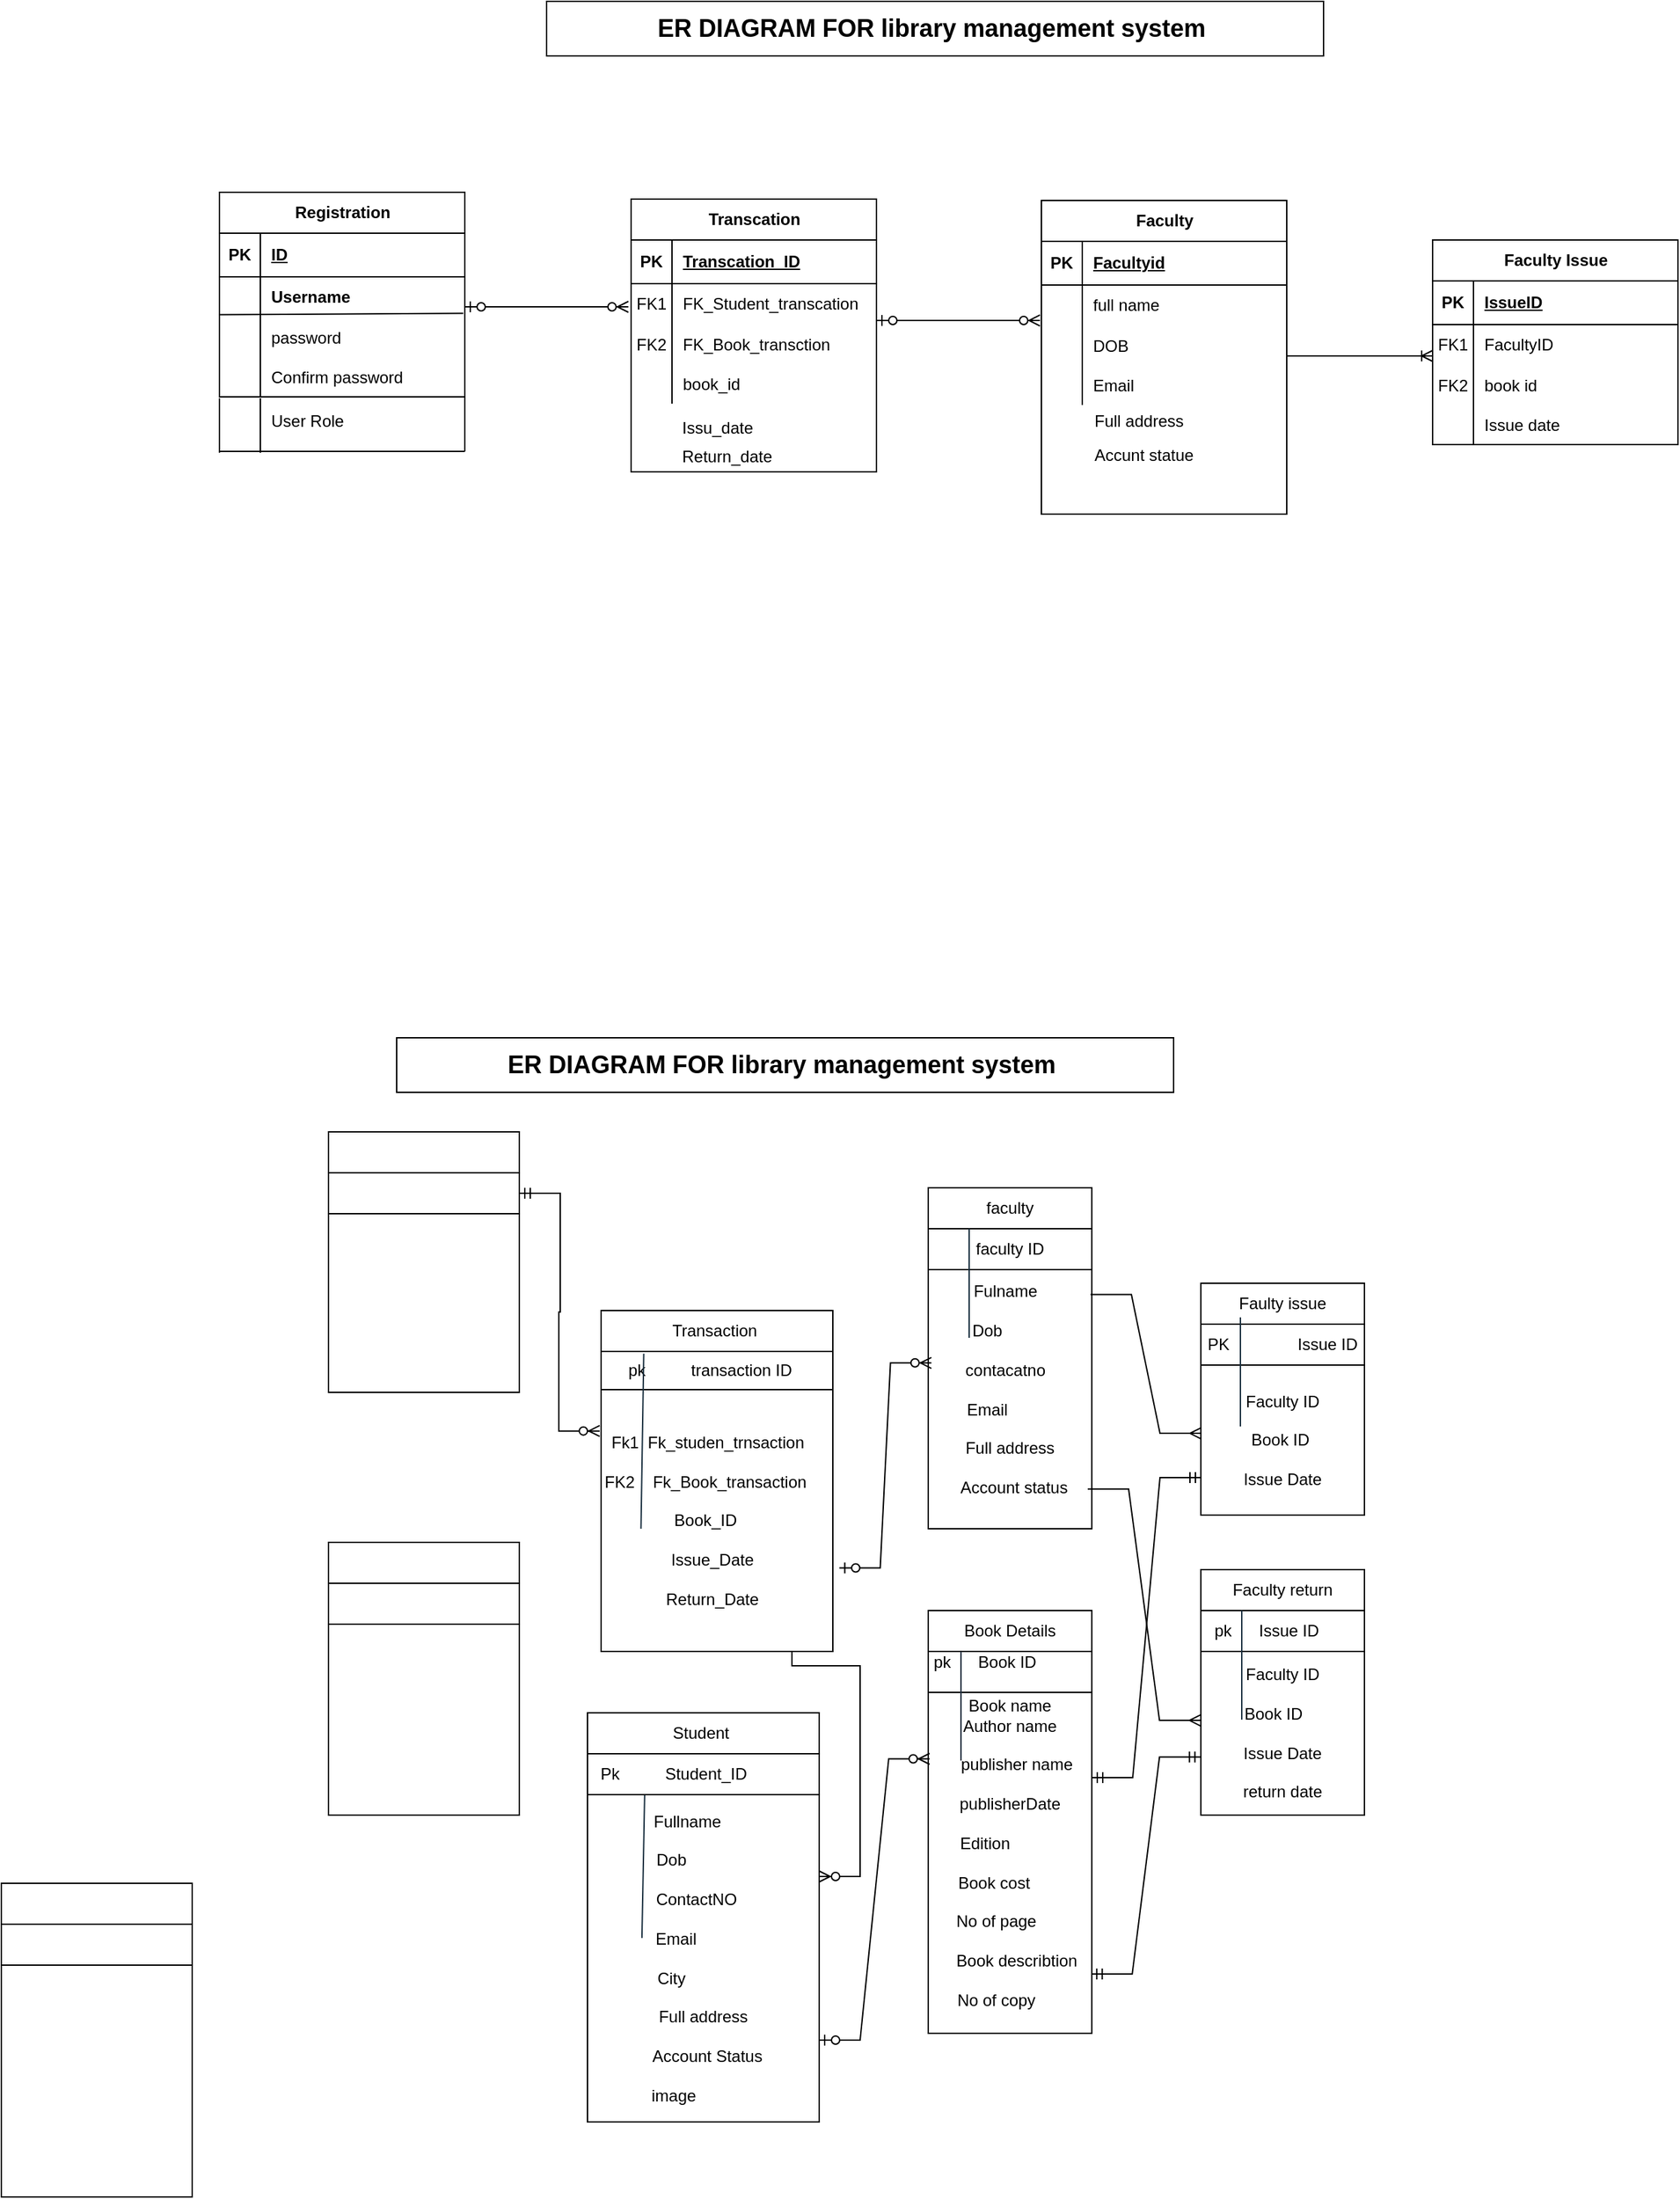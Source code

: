 <mxfile version="26.2.14">
  <diagram name="Page-1" id="FoEoWMVOJTnuln3-TEQc">
    <mxGraphModel dx="2180" dy="1223" grid="1" gridSize="10" guides="1" tooltips="1" connect="1" arrows="1" fold="1" page="1" pageScale="1" pageWidth="850" pageHeight="1100" math="0" shadow="0">
      <root>
        <mxCell id="0" />
        <mxCell id="1" parent="0" />
        <mxCell id="JQ3Pu39aECeHjvt2iDNs-1" value="Fulname&amp;nbsp;&amp;nbsp;&lt;div&gt;&amp;nbsp;&lt;div&gt;Dob&amp;nbsp; &amp;nbsp; &amp;nbsp; &amp;nbsp; &amp;nbsp;&amp;nbsp;&lt;/div&gt;&lt;div&gt;&amp;nbsp; &amp;nbsp; &amp;nbsp; &amp;nbsp;&amp;nbsp;&lt;/div&gt;&lt;div&gt;contacatno&amp;nbsp;&amp;nbsp;&lt;/div&gt;&lt;div&gt;&amp;nbsp;&amp;nbsp;&lt;/div&gt;&lt;div&gt;Email&amp;nbsp; &amp;nbsp; &amp;nbsp; &amp;nbsp; &amp;nbsp;&amp;nbsp;&lt;/div&gt;&lt;div&gt;&amp;nbsp; &amp;nbsp; &amp;nbsp; &amp;nbsp; &amp;nbsp;&amp;nbsp;&lt;/div&gt;&lt;div&gt;Full address&lt;/div&gt;&lt;div&gt;&amp;nbsp;&lt;/div&gt;&lt;div&gt;&amp;nbsp; Account status&lt;/div&gt;&lt;div&gt;&lt;br&gt;&lt;/div&gt;&lt;/div&gt;" style="rounded=0;whiteSpace=wrap;html=1;" parent="1" vertex="1">
          <mxGeometry x="760" y="950" width="120" height="190" as="geometry" />
        </mxCell>
        <mxCell id="JQ3Pu39aECeHjvt2iDNs-2" value="faculty ID" style="rounded=0;whiteSpace=wrap;html=1;" parent="1" vertex="1">
          <mxGeometry x="760" y="920" width="120" height="30" as="geometry" />
        </mxCell>
        <mxCell id="JQ3Pu39aECeHjvt2iDNs-3" value="faculty" style="rounded=0;whiteSpace=wrap;html=1;" parent="1" vertex="1">
          <mxGeometry x="760" y="890" width="120" height="30" as="geometry" />
        </mxCell>
        <mxCell id="JQ3Pu39aECeHjvt2iDNs-4" value="&lt;div&gt;&lt;br&gt;&lt;/div&gt;&lt;div&gt;Book name&lt;/div&gt;Author name&lt;div&gt;&lt;br&gt;&lt;div&gt;&amp;nbsp; &amp;nbsp;publisher name&lt;/div&gt;&lt;div&gt;&lt;br&gt;&lt;/div&gt;&lt;div&gt;publisherDate&lt;/div&gt;&lt;div&gt;&lt;br&gt;&lt;/div&gt;&lt;div&gt;Edition&amp;nbsp; &amp;nbsp; &amp;nbsp; &amp;nbsp; &amp;nbsp; &amp;nbsp;&lt;/div&gt;&lt;div&gt;&lt;br&gt;&lt;/div&gt;&lt;div&gt;Book cost&amp;nbsp; &amp;nbsp; &amp;nbsp; &amp;nbsp;&lt;/div&gt;&lt;div&gt;&lt;br&gt;&lt;/div&gt;&lt;div&gt;No of page&amp;nbsp; &amp;nbsp; &amp;nbsp;&amp;nbsp;&lt;/div&gt;&lt;div&gt;&lt;br&gt;&lt;/div&gt;&lt;div&gt;&amp;nbsp; &amp;nbsp;Book describtion&lt;/div&gt;&lt;div&gt;&lt;br&gt;&lt;/div&gt;&lt;div&gt;No of copy&amp;nbsp; &amp;nbsp; &amp;nbsp;&amp;nbsp;&lt;/div&gt;&lt;div&gt;&lt;br&gt;&lt;/div&gt;&lt;div&gt;&lt;br&gt;&lt;/div&gt;&lt;/div&gt;" style="rounded=0;whiteSpace=wrap;html=1;" parent="1" vertex="1">
          <mxGeometry x="760" y="1260" width="120" height="250" as="geometry" />
        </mxCell>
        <mxCell id="JQ3Pu39aECeHjvt2iDNs-5" value="pk&amp;nbsp; &amp;nbsp; &amp;nbsp; Book ID&amp;nbsp; &amp;nbsp; &amp;nbsp; &amp;nbsp; &amp;nbsp; &amp;nbsp; &amp;nbsp; &amp;nbsp;" style="rounded=0;whiteSpace=wrap;html=1;" parent="1" vertex="1">
          <mxGeometry x="760" y="1230" width="120" height="30" as="geometry" />
        </mxCell>
        <mxCell id="JQ3Pu39aECeHjvt2iDNs-6" value="Book Details" style="rounded=0;whiteSpace=wrap;html=1;" parent="1" vertex="1">
          <mxGeometry x="760" y="1200" width="120" height="30" as="geometry" />
        </mxCell>
        <mxCell id="JQ3Pu39aECeHjvt2iDNs-7" value="Faculty ID&lt;div&gt;&lt;br&gt;&lt;div&gt;Book ID&amp;nbsp;&lt;/div&gt;&lt;div&gt;&amp;nbsp;&amp;nbsp;&amp;nbsp;&lt;/div&gt;&lt;div&gt;Issue Date&lt;/div&gt;&lt;/div&gt;" style="rounded=0;whiteSpace=wrap;html=1;" parent="1" vertex="1">
          <mxGeometry x="960" y="1020" width="120" height="110" as="geometry" />
        </mxCell>
        <mxCell id="JQ3Pu39aECeHjvt2iDNs-8" value="PK&amp;nbsp; &amp;nbsp; &amp;nbsp; &amp;nbsp; &amp;nbsp; &amp;nbsp; &amp;nbsp; &amp;nbsp;Issue ID" style="rounded=0;whiteSpace=wrap;html=1;" parent="1" vertex="1">
          <mxGeometry x="960" y="990" width="120" height="30" as="geometry" />
        </mxCell>
        <mxCell id="JQ3Pu39aECeHjvt2iDNs-9" value="Faulty issue" style="rounded=0;whiteSpace=wrap;html=1;" parent="1" vertex="1">
          <mxGeometry x="960" y="960" width="120" height="30" as="geometry" />
        </mxCell>
        <mxCell id="JQ3Pu39aECeHjvt2iDNs-10" value="Faculty ID&lt;div&gt;&lt;br&gt;&lt;div&gt;Book ID&amp;nbsp; &amp;nbsp;&amp;nbsp;&lt;/div&gt;&lt;div&gt;&lt;br&gt;&lt;/div&gt;&lt;div&gt;Issue Date&lt;/div&gt;&lt;div&gt;&lt;br&gt;&lt;/div&gt;&lt;div&gt;return date&lt;/div&gt;&lt;/div&gt;" style="rounded=0;whiteSpace=wrap;html=1;" parent="1" vertex="1">
          <mxGeometry x="960" y="1230" width="120" height="120" as="geometry" />
        </mxCell>
        <mxCell id="JQ3Pu39aECeHjvt2iDNs-11" value="pk&amp;nbsp; &amp;nbsp; &amp;nbsp; Issue ID&amp;nbsp; &amp;nbsp; &amp;nbsp; &amp;nbsp;" style="rounded=0;whiteSpace=wrap;html=1;" parent="1" vertex="1">
          <mxGeometry x="960" y="1200" width="120" height="30" as="geometry" />
        </mxCell>
        <mxCell id="JQ3Pu39aECeHjvt2iDNs-12" value="Faculty return" style="rounded=0;whiteSpace=wrap;html=1;" parent="1" vertex="1">
          <mxGeometry x="960" y="1170" width="120" height="30" as="geometry" />
        </mxCell>
        <mxCell id="JQ3Pu39aECeHjvt2iDNs-13" value="" style="edgeStyle=entityRelationEdgeStyle;fontSize=12;html=1;endArrow=ERmany;rounded=0;exitX=0.975;exitY=0.847;exitDx=0;exitDy=0;exitPerimeter=0;entryX=-0.003;entryY=0.421;entryDx=0;entryDy=0;entryPerimeter=0;" parent="1" source="JQ3Pu39aECeHjvt2iDNs-1" target="JQ3Pu39aECeHjvt2iDNs-10" edge="1">
          <mxGeometry width="100" height="100" relative="1" as="geometry">
            <mxPoint x="870" y="1120" as="sourcePoint" />
            <mxPoint x="960" y="1280" as="targetPoint" />
            <Array as="points">
              <mxPoint x="1001.36" y="1323.23" />
              <mxPoint x="1051" y="1205.49" />
              <mxPoint x="771" y="1185.49" />
              <mxPoint x="881" y="1165.49" />
              <mxPoint x="751" y="1185.49" />
              <mxPoint x="1051" y="1215.49" />
              <mxPoint x="1221" y="1265.49" />
              <mxPoint x="1011" y="1205.49" />
              <mxPoint x="971.36" y="1263.23" />
              <mxPoint x="981.36" y="1253.23" />
              <mxPoint x="991.36" y="1295.23" />
              <mxPoint x="991.36" y="1323.23" />
              <mxPoint x="991.36" y="1323.23" />
            </Array>
          </mxGeometry>
        </mxCell>
        <mxCell id="JQ3Pu39aECeHjvt2iDNs-14" value="" style="edgeStyle=entityRelationEdgeStyle;fontSize=12;html=1;endArrow=ERmandOne;startArrow=ERmandOne;rounded=0;exitX=0.997;exitY=0.826;exitDx=0;exitDy=0;exitPerimeter=0;entryX=-0.003;entryY=0.645;entryDx=0;entryDy=0;entryPerimeter=0;" parent="1" source="JQ3Pu39aECeHjvt2iDNs-4" target="JQ3Pu39aECeHjvt2iDNs-10" edge="1">
          <mxGeometry width="100" height="100" relative="1" as="geometry">
            <mxPoint x="860" y="1410" as="sourcePoint" />
            <mxPoint x="960" y="1310" as="targetPoint" />
            <Array as="points">
              <mxPoint x="930" y="1410" />
            </Array>
          </mxGeometry>
        </mxCell>
        <mxCell id="JQ3Pu39aECeHjvt2iDNs-15" value="" style="edgeStyle=entityRelationEdgeStyle;fontSize=12;html=1;endArrow=ERmandOne;startArrow=ERmandOne;rounded=0;exitX=1;exitY=0.25;exitDx=0;exitDy=0;entryX=0;entryY=0.75;entryDx=0;entryDy=0;" parent="1" source="JQ3Pu39aECeHjvt2iDNs-4" target="JQ3Pu39aECeHjvt2iDNs-7" edge="1">
          <mxGeometry width="100" height="100" relative="1" as="geometry">
            <mxPoint x="880" y="1230" as="sourcePoint" />
            <mxPoint x="960" y="1114" as="targetPoint" />
            <Array as="points">
              <mxPoint x="930" y="1223" />
              <mxPoint x="920" y="1133" />
            </Array>
          </mxGeometry>
        </mxCell>
        <mxCell id="JQ3Pu39aECeHjvt2iDNs-16" value="pk&amp;nbsp; &amp;nbsp; &amp;nbsp; &amp;nbsp; &amp;nbsp; transaction ID&amp;nbsp; &amp;nbsp;" style="rounded=0;whiteSpace=wrap;html=1;" parent="1" vertex="1">
          <mxGeometry x="520" y="1009" width="170" height="30" as="geometry" />
        </mxCell>
        <mxCell id="JQ3Pu39aECeHjvt2iDNs-17" value="Transaction&amp;nbsp;" style="rounded=0;whiteSpace=wrap;html=1;" parent="1" vertex="1">
          <mxGeometry x="520" y="980" width="170" height="30" as="geometry" />
        </mxCell>
        <mxCell id="JQ3Pu39aECeHjvt2iDNs-18" value="Fullname&amp;nbsp; &amp;nbsp; &amp;nbsp; &amp;nbsp;&lt;div&gt;&lt;br&gt;&lt;div&gt;Dob&amp;nbsp; &amp;nbsp; &amp;nbsp; &amp;nbsp; &amp;nbsp; &amp;nbsp; &amp;nbsp;&amp;nbsp;&lt;/div&gt;&lt;div&gt;&lt;br&gt;&lt;/div&gt;&lt;div&gt;ContactNO&amp;nbsp; &amp;nbsp;&lt;/div&gt;&lt;div&gt;&lt;br&gt;&lt;/div&gt;&lt;div&gt;Email&amp;nbsp; &amp;nbsp; &amp;nbsp; &amp;nbsp; &amp;nbsp; &amp;nbsp;&amp;nbsp;&lt;/div&gt;&lt;div&gt;&lt;br&gt;&lt;/div&gt;&lt;div&gt;City&amp;nbsp; &amp;nbsp; &amp;nbsp; &amp;nbsp; &amp;nbsp; &amp;nbsp; &amp;nbsp;&amp;nbsp;&lt;/div&gt;&lt;div&gt;&amp;nbsp;&lt;/div&gt;&lt;div&gt;Full address&lt;/div&gt;&lt;div&gt;&lt;br&gt;&lt;/div&gt;&lt;div&gt;&amp;nbsp; Account Status&lt;/div&gt;&lt;div&gt;&lt;br&gt;&lt;/div&gt;&lt;div&gt;image&amp;nbsp; &amp;nbsp; &amp;nbsp; &amp;nbsp; &amp;nbsp; &amp;nbsp; &amp;nbsp;&lt;/div&gt;&lt;/div&gt;" style="rounded=0;whiteSpace=wrap;html=1;" parent="1" vertex="1">
          <mxGeometry x="510" y="1335" width="170" height="240" as="geometry" />
        </mxCell>
        <mxCell id="JQ3Pu39aECeHjvt2iDNs-19" value="Student&amp;nbsp;" style="rounded=0;whiteSpace=wrap;html=1;" parent="1" vertex="1">
          <mxGeometry x="510" y="1275" width="170" height="30" as="geometry" />
        </mxCell>
        <mxCell id="JQ3Pu39aECeHjvt2iDNs-20" value="" style="edgeStyle=entityRelationEdgeStyle;fontSize=12;html=1;endArrow=ERmany;rounded=0;exitX=0.992;exitY=0.096;exitDx=0;exitDy=0;exitPerimeter=0;entryX=0;entryY=0.455;entryDx=0;entryDy=0;entryPerimeter=0;" parent="1" source="JQ3Pu39aECeHjvt2iDNs-1" target="JQ3Pu39aECeHjvt2iDNs-7" edge="1">
          <mxGeometry width="100" height="100" relative="1" as="geometry">
            <mxPoint x="877" y="922.5" as="sourcePoint" />
            <mxPoint x="960" y="1087.5" as="targetPoint" />
            <Array as="points">
              <mxPoint x="1001.36" y="1134.73" />
              <mxPoint x="1051" y="1016.99" />
              <mxPoint x="771" y="996.99" />
              <mxPoint x="881" y="976.99" />
              <mxPoint x="751" y="996.99" />
              <mxPoint x="1051" y="1026.99" />
              <mxPoint x="1221" y="1076.99" />
              <mxPoint x="1011" y="1016.99" />
              <mxPoint x="971.36" y="1074.73" />
              <mxPoint x="981.36" y="1064.73" />
              <mxPoint x="991.36" y="1106.73" />
              <mxPoint x="991.36" y="1134.73" />
              <mxPoint x="991.36" y="1134.73" />
            </Array>
          </mxGeometry>
        </mxCell>
        <mxCell id="JQ3Pu39aECeHjvt2iDNs-21" value="" style="edgeStyle=entityRelationEdgeStyle;fontSize=12;html=1;endArrow=ERzeroToMany;startArrow=ERzeroToOne;rounded=0;entryX=0.019;entryY=0.36;entryDx=0;entryDy=0;entryPerimeter=0;exitX=1.028;exitY=0.681;exitDx=0;exitDy=0;exitPerimeter=0;" parent="1" source="JQ3Pu39aECeHjvt2iDNs-41" target="JQ3Pu39aECeHjvt2iDNs-1" edge="1">
          <mxGeometry width="100" height="100" relative="1" as="geometry">
            <mxPoint x="660" y="1170" as="sourcePoint" />
            <mxPoint x="760" y="1070" as="targetPoint" />
          </mxGeometry>
        </mxCell>
        <mxCell id="JQ3Pu39aECeHjvt2iDNs-22" value="" style="edgeStyle=entityRelationEdgeStyle;fontSize=12;html=1;endArrow=ERzeroToMany;startArrow=ERmandOne;rounded=0;entryX=1;entryY=0.25;entryDx=0;entryDy=0;exitX=1;exitY=0.25;exitDx=0;exitDy=0;" parent="1" source="JQ3Pu39aECeHjvt2iDNs-41" target="JQ3Pu39aECeHjvt2iDNs-18" edge="1">
          <mxGeometry width="100" height="100" relative="1" as="geometry">
            <mxPoint x="688" y="1170" as="sourcePoint" />
            <mxPoint x="728" y="1290" as="targetPoint" />
            <Array as="points">
              <mxPoint x="728" y="1230" />
            </Array>
          </mxGeometry>
        </mxCell>
        <mxCell id="JQ3Pu39aECeHjvt2iDNs-23" value="" style="edgeStyle=entityRelationEdgeStyle;fontSize=12;html=1;endArrow=ERzeroToMany;startArrow=ERzeroToOne;rounded=0;entryX=0.008;entryY=0.195;entryDx=0;entryDy=0;entryPerimeter=0;exitX=1;exitY=0.75;exitDx=0;exitDy=0;" parent="1" source="JQ3Pu39aECeHjvt2iDNs-18" target="JQ3Pu39aECeHjvt2iDNs-4" edge="1">
          <mxGeometry width="100" height="100" relative="1" as="geometry">
            <mxPoint x="665" y="1384" as="sourcePoint" />
            <mxPoint x="759" y="1280" as="targetPoint" />
          </mxGeometry>
        </mxCell>
        <mxCell id="JQ3Pu39aECeHjvt2iDNs-24" value="" style="rounded=0;whiteSpace=wrap;html=1;" parent="1" vertex="1">
          <mxGeometry x="320" y="909" width="140" height="131" as="geometry" />
        </mxCell>
        <mxCell id="JQ3Pu39aECeHjvt2iDNs-25" value="" style="rounded=0;whiteSpace=wrap;html=1;" parent="1" vertex="1">
          <mxGeometry x="320" y="879" width="140" height="30" as="geometry" />
        </mxCell>
        <mxCell id="JQ3Pu39aECeHjvt2iDNs-26" value="" style="rounded=0;whiteSpace=wrap;html=1;" parent="1" vertex="1">
          <mxGeometry x="320" y="849" width="140" height="30" as="geometry" />
        </mxCell>
        <mxCell id="JQ3Pu39aECeHjvt2iDNs-27" value="" style="edgeStyle=entityRelationEdgeStyle;fontSize=12;html=1;endArrow=ERzeroToMany;startArrow=ERmandOne;rounded=0;exitX=1;exitY=0.5;exitDx=0;exitDy=0;entryX=-0.006;entryY=0.158;entryDx=0;entryDy=0;entryPerimeter=0;" parent="1" source="JQ3Pu39aECeHjvt2iDNs-25" target="JQ3Pu39aECeHjvt2iDNs-41" edge="1">
          <mxGeometry width="100" height="100" relative="1" as="geometry">
            <mxPoint x="430" y="1025" as="sourcePoint" />
            <mxPoint x="530" y="925" as="targetPoint" />
          </mxGeometry>
        </mxCell>
        <mxCell id="JQ3Pu39aECeHjvt2iDNs-28" value="" style="rounded=0;whiteSpace=wrap;html=1;" parent="1" vertex="1">
          <mxGeometry x="320" y="1210" width="140" height="140" as="geometry" />
        </mxCell>
        <mxCell id="JQ3Pu39aECeHjvt2iDNs-29" value="" style="rounded=0;whiteSpace=wrap;html=1;" parent="1" vertex="1">
          <mxGeometry x="320" y="1180" width="140" height="30" as="geometry" />
        </mxCell>
        <mxCell id="JQ3Pu39aECeHjvt2iDNs-30" value="" style="rounded=0;whiteSpace=wrap;html=1;" parent="1" vertex="1">
          <mxGeometry x="320" y="1150" width="140" height="30" as="geometry" />
        </mxCell>
        <mxCell id="JQ3Pu39aECeHjvt2iDNs-31" value="" style="rounded=0;whiteSpace=wrap;html=1;" parent="1" vertex="1">
          <mxGeometry x="80" y="1460" width="140" height="170" as="geometry" />
        </mxCell>
        <mxCell id="JQ3Pu39aECeHjvt2iDNs-32" value="" style="rounded=0;whiteSpace=wrap;html=1;" parent="1" vertex="1">
          <mxGeometry x="80" y="1430" width="140" height="30" as="geometry" />
        </mxCell>
        <mxCell id="JQ3Pu39aECeHjvt2iDNs-33" value="" style="rounded=0;whiteSpace=wrap;html=1;" parent="1" vertex="1">
          <mxGeometry x="80" y="1400" width="140" height="30" as="geometry" />
        </mxCell>
        <mxCell id="JQ3Pu39aECeHjvt2iDNs-34" value="&lt;b&gt;&lt;font style=&quot;font-size: 18px;&quot;&gt;ER DIAGRAM FOR library management system&amp;nbsp;&lt;/font&gt;&lt;/b&gt;" style="rounded=0;whiteSpace=wrap;html=1;" parent="1" vertex="1">
          <mxGeometry x="370" y="780" width="570" height="40" as="geometry" />
        </mxCell>
        <mxCell id="JQ3Pu39aECeHjvt2iDNs-35" value="" style="endArrow=none;html=1;rounded=0;strokeColor=#182E3E;fontColor=#1A1A1A;exitX=0.25;exitY=0.263;exitDx=0;exitDy=0;exitPerimeter=0;" parent="1" source="JQ3Pu39aECeHjvt2iDNs-1" edge="1">
          <mxGeometry width="50" height="50" relative="1" as="geometry">
            <mxPoint x="804" y="950" as="sourcePoint" />
            <mxPoint x="790" y="920" as="targetPoint" />
            <Array as="points">
              <mxPoint x="790" y="920" />
            </Array>
          </mxGeometry>
        </mxCell>
        <mxCell id="JQ3Pu39aECeHjvt2iDNs-36" value="" style="endArrow=none;html=1;rounded=0;strokeColor=#182E3E;fontColor=#1A1A1A;exitX=0.25;exitY=0.263;exitDx=0;exitDy=0;exitPerimeter=0;" parent="1" edge="1">
          <mxGeometry width="50" height="50" relative="1" as="geometry">
            <mxPoint x="784" y="1310" as="sourcePoint" />
            <mxPoint x="784" y="1230" as="targetPoint" />
            <Array as="points">
              <mxPoint x="784" y="1230" />
            </Array>
          </mxGeometry>
        </mxCell>
        <mxCell id="JQ3Pu39aECeHjvt2iDNs-37" value="" style="endArrow=none;html=1;rounded=0;strokeColor=#182E3E;fontColor=#1A1A1A;exitX=0.25;exitY=0.263;exitDx=0;exitDy=0;exitPerimeter=0;" parent="1" edge="1">
          <mxGeometry width="50" height="50" relative="1" as="geometry">
            <mxPoint x="989" y="1065" as="sourcePoint" />
            <mxPoint x="989" y="985" as="targetPoint" />
            <Array as="points">
              <mxPoint x="989" y="985" />
            </Array>
          </mxGeometry>
        </mxCell>
        <mxCell id="JQ3Pu39aECeHjvt2iDNs-38" value="" style="endArrow=none;html=1;rounded=0;strokeColor=#182E3E;fontColor=#1A1A1A;exitX=0.25;exitY=0.263;exitDx=0;exitDy=0;exitPerimeter=0;" parent="1" edge="1">
          <mxGeometry width="50" height="50" relative="1" as="geometry">
            <mxPoint x="990" y="1280" as="sourcePoint" />
            <mxPoint x="990" y="1200" as="targetPoint" />
            <Array as="points">
              <mxPoint x="990" y="1200" />
            </Array>
          </mxGeometry>
        </mxCell>
        <mxCell id="JQ3Pu39aECeHjvt2iDNs-39" value="" style="endArrow=none;html=1;rounded=0;strokeColor=#182E3E;fontColor=#1A1A1A;" parent="1" source="JQ3Pu39aECeHjvt2iDNs-41" edge="1">
          <mxGeometry width="50" height="50" relative="1" as="geometry">
            <mxPoint x="560" y="1210" as="sourcePoint" />
            <mxPoint x="610" y="1160" as="targetPoint" />
          </mxGeometry>
        </mxCell>
        <mxCell id="JQ3Pu39aECeHjvt2iDNs-40" value="" style="endArrow=none;html=1;rounded=0;strokeColor=#182E3E;fontColor=#1A1A1A;" parent="1" target="JQ3Pu39aECeHjvt2iDNs-41" edge="1">
          <mxGeometry width="50" height="50" relative="1" as="geometry">
            <mxPoint x="560" y="1210" as="sourcePoint" />
            <mxPoint x="610" y="1160" as="targetPoint" />
          </mxGeometry>
        </mxCell>
        <mxCell id="JQ3Pu39aECeHjvt2iDNs-41" value="Fk1&amp;nbsp; Fk_studen_trnsaction&amp;nbsp; &amp;nbsp;&amp;nbsp;&lt;div&gt;&lt;br&gt;&lt;div&gt;FK2&amp;nbsp; &amp;nbsp; Fk_Book_transaction&amp;nbsp; &amp;nbsp; &amp;nbsp;&lt;/div&gt;&lt;div&gt;&lt;br&gt;&lt;/div&gt;&lt;div&gt;Book_ID&amp;nbsp; &amp;nbsp; &amp;nbsp;&lt;/div&gt;&lt;div&gt;&lt;br&gt;&lt;/div&gt;&lt;div&gt;Issue_Date&amp;nbsp;&amp;nbsp;&lt;/div&gt;&lt;div&gt;&amp;nbsp; &amp;nbsp;&amp;nbsp;&lt;/div&gt;&lt;div&gt;Return_Date&amp;nbsp;&amp;nbsp;&lt;/div&gt;&lt;/div&gt;" style="rounded=0;whiteSpace=wrap;html=1;" parent="1" vertex="1">
          <mxGeometry x="520" y="1038" width="170" height="192" as="geometry" />
        </mxCell>
        <mxCell id="JQ3Pu39aECeHjvt2iDNs-42" value="" style="endArrow=none;html=1;rounded=0;strokeColor=#182E3E;fontColor=#1A1A1A;entryX=0.184;entryY=0.089;entryDx=0;entryDy=0;entryPerimeter=0;exitX=0.172;exitY=0.531;exitDx=0;exitDy=0;exitPerimeter=0;" parent="1" source="JQ3Pu39aECeHjvt2iDNs-41" target="JQ3Pu39aECeHjvt2iDNs-16" edge="1">
          <mxGeometry width="50" height="50" relative="1" as="geometry">
            <mxPoint x="560" y="1210" as="sourcePoint" />
            <mxPoint x="610" y="1160" as="targetPoint" />
          </mxGeometry>
        </mxCell>
        <mxCell id="JQ3Pu39aECeHjvt2iDNs-43" value="" style="endArrow=none;html=1;rounded=0;strokeColor=#182E3E;fontColor=#1A1A1A;exitX=0.25;exitY=0;exitDx=0;exitDy=0;entryX=0.235;entryY=0.438;entryDx=0;entryDy=0;entryPerimeter=0;" parent="1" source="JQ3Pu39aECeHjvt2iDNs-45" target="JQ3Pu39aECeHjvt2iDNs-18" edge="1">
          <mxGeometry width="50" height="50" relative="1" as="geometry">
            <mxPoint x="550" y="1300" as="sourcePoint" />
            <mxPoint x="550" y="1400" as="targetPoint" />
            <Array as="points" />
          </mxGeometry>
        </mxCell>
        <mxCell id="JQ3Pu39aECeHjvt2iDNs-44" style="edgeStyle=orthogonalEdgeStyle;rounded=0;orthogonalLoop=1;jettySize=auto;html=1;exitX=0.25;exitY=1;exitDx=0;exitDy=0;entryX=0.25;entryY=1;entryDx=0;entryDy=0;strokeColor=#182E3E;fontColor=#1A1A1A;" parent="1" source="JQ3Pu39aECeHjvt2iDNs-45" target="JQ3Pu39aECeHjvt2iDNs-19" edge="1">
          <mxGeometry relative="1" as="geometry" />
        </mxCell>
        <mxCell id="JQ3Pu39aECeHjvt2iDNs-45" value="Pk&amp;nbsp; &amp;nbsp; &amp;nbsp; &amp;nbsp; &amp;nbsp; Student_ID&amp;nbsp; &amp;nbsp; &amp;nbsp; &amp;nbsp; &amp;nbsp; &amp;nbsp; &amp;nbsp;" style="rounded=0;whiteSpace=wrap;html=1;" parent="1" vertex="1">
          <mxGeometry x="510" y="1305" width="170" height="30" as="geometry" />
        </mxCell>
        <mxCell id="78TRFL_Pudhh9JTYJMQ1-1" value="Registration" style="shape=table;startSize=30;container=1;collapsible=1;childLayout=tableLayout;fixedRows=1;rowLines=0;fontStyle=1;align=center;resizeLast=1;html=1;" vertex="1" parent="1">
          <mxGeometry x="240" y="160" width="180" height="150" as="geometry" />
        </mxCell>
        <mxCell id="78TRFL_Pudhh9JTYJMQ1-2" value="" style="shape=tableRow;horizontal=0;startSize=0;swimlaneHead=0;swimlaneBody=0;fillColor=none;collapsible=0;dropTarget=0;points=[[0,0.5],[1,0.5]];portConstraint=eastwest;top=0;left=0;right=0;bottom=1;" vertex="1" parent="78TRFL_Pudhh9JTYJMQ1-1">
          <mxGeometry y="30" width="180" height="32" as="geometry" />
        </mxCell>
        <mxCell id="78TRFL_Pudhh9JTYJMQ1-3" value="PK" style="shape=partialRectangle;connectable=0;fillColor=none;top=0;left=0;bottom=0;right=0;fontStyle=1;overflow=hidden;whiteSpace=wrap;html=1;" vertex="1" parent="78TRFL_Pudhh9JTYJMQ1-2">
          <mxGeometry width="30" height="32" as="geometry">
            <mxRectangle width="30" height="32" as="alternateBounds" />
          </mxGeometry>
        </mxCell>
        <mxCell id="78TRFL_Pudhh9JTYJMQ1-4" value="ID" style="shape=partialRectangle;connectable=0;fillColor=none;top=0;left=0;bottom=0;right=0;align=left;spacingLeft=6;fontStyle=5;overflow=hidden;whiteSpace=wrap;html=1;" vertex="1" parent="78TRFL_Pudhh9JTYJMQ1-2">
          <mxGeometry x="30" width="150" height="32" as="geometry">
            <mxRectangle width="150" height="32" as="alternateBounds" />
          </mxGeometry>
        </mxCell>
        <mxCell id="78TRFL_Pudhh9JTYJMQ1-5" value="" style="shape=tableRow;horizontal=0;startSize=0;swimlaneHead=0;swimlaneBody=0;fillColor=none;collapsible=0;dropTarget=0;points=[[0,0.5],[1,0.5]];portConstraint=eastwest;top=0;left=0;right=0;bottom=0;" vertex="1" parent="78TRFL_Pudhh9JTYJMQ1-1">
          <mxGeometry y="62" width="180" height="30" as="geometry" />
        </mxCell>
        <mxCell id="78TRFL_Pudhh9JTYJMQ1-6" value="" style="shape=partialRectangle;connectable=0;fillColor=none;top=0;left=0;bottom=0;right=0;editable=1;overflow=hidden;whiteSpace=wrap;html=1;" vertex="1" parent="78TRFL_Pudhh9JTYJMQ1-5">
          <mxGeometry width="30" height="30" as="geometry">
            <mxRectangle width="30" height="30" as="alternateBounds" />
          </mxGeometry>
        </mxCell>
        <mxCell id="78TRFL_Pudhh9JTYJMQ1-7" value="&lt;b&gt;Username&lt;/b&gt;" style="shape=partialRectangle;connectable=0;fillColor=none;top=0;left=0;bottom=0;right=0;align=left;spacingLeft=6;overflow=hidden;whiteSpace=wrap;html=1;" vertex="1" parent="78TRFL_Pudhh9JTYJMQ1-5">
          <mxGeometry x="30" width="150" height="30" as="geometry">
            <mxRectangle width="150" height="30" as="alternateBounds" />
          </mxGeometry>
        </mxCell>
        <mxCell id="78TRFL_Pudhh9JTYJMQ1-8" value="" style="shape=tableRow;horizontal=0;startSize=0;swimlaneHead=0;swimlaneBody=0;fillColor=none;collapsible=0;dropTarget=0;points=[[0,0.5],[1,0.5]];portConstraint=eastwest;top=0;left=0;right=0;bottom=0;" vertex="1" parent="78TRFL_Pudhh9JTYJMQ1-1">
          <mxGeometry y="92" width="180" height="30" as="geometry" />
        </mxCell>
        <mxCell id="78TRFL_Pudhh9JTYJMQ1-9" value="" style="shape=partialRectangle;connectable=0;fillColor=none;top=0;left=0;bottom=0;right=0;editable=1;overflow=hidden;whiteSpace=wrap;html=1;" vertex="1" parent="78TRFL_Pudhh9JTYJMQ1-8">
          <mxGeometry width="30" height="30" as="geometry">
            <mxRectangle width="30" height="30" as="alternateBounds" />
          </mxGeometry>
        </mxCell>
        <mxCell id="78TRFL_Pudhh9JTYJMQ1-10" value="password" style="shape=partialRectangle;connectable=0;fillColor=none;top=0;left=0;bottom=0;right=0;align=left;spacingLeft=6;overflow=hidden;whiteSpace=wrap;html=1;" vertex="1" parent="78TRFL_Pudhh9JTYJMQ1-8">
          <mxGeometry x="30" width="150" height="30" as="geometry">
            <mxRectangle width="150" height="30" as="alternateBounds" />
          </mxGeometry>
        </mxCell>
        <mxCell id="78TRFL_Pudhh9JTYJMQ1-11" value="" style="shape=tableRow;horizontal=0;startSize=0;swimlaneHead=0;swimlaneBody=0;fillColor=none;collapsible=0;dropTarget=0;points=[[0,0.5],[1,0.5]];portConstraint=eastwest;top=0;left=0;right=0;bottom=0;" vertex="1" parent="78TRFL_Pudhh9JTYJMQ1-1">
          <mxGeometry y="122" width="180" height="28" as="geometry" />
        </mxCell>
        <mxCell id="78TRFL_Pudhh9JTYJMQ1-12" value="" style="shape=partialRectangle;connectable=0;fillColor=none;top=0;left=0;bottom=0;right=0;editable=1;overflow=hidden;whiteSpace=wrap;html=1;" vertex="1" parent="78TRFL_Pudhh9JTYJMQ1-11">
          <mxGeometry width="30" height="28" as="geometry">
            <mxRectangle width="30" height="28" as="alternateBounds" />
          </mxGeometry>
        </mxCell>
        <mxCell id="78TRFL_Pudhh9JTYJMQ1-13" value="Confirm password" style="shape=partialRectangle;connectable=0;fillColor=none;top=0;left=0;bottom=0;right=0;align=left;spacingLeft=6;overflow=hidden;whiteSpace=wrap;html=1;" vertex="1" parent="78TRFL_Pudhh9JTYJMQ1-11">
          <mxGeometry x="30" width="150" height="28" as="geometry">
            <mxRectangle width="150" height="28" as="alternateBounds" />
          </mxGeometry>
        </mxCell>
        <mxCell id="78TRFL_Pudhh9JTYJMQ1-14" value="" style="endArrow=none;html=1;rounded=0;fontFamily=Helvetica;fontSize=12;fontColor=default;horizontal=0;exitX=0.016;exitY=-0.075;exitDx=0;exitDy=0;exitPerimeter=0;entryX=0.994;entryY=0.89;entryDx=0;entryDy=0;entryPerimeter=0;" edge="1" parent="78TRFL_Pudhh9JTYJMQ1-1" target="78TRFL_Pudhh9JTYJMQ1-5">
          <mxGeometry width="50" height="50" relative="1" as="geometry">
            <mxPoint x="-0.12" y="89.75" as="sourcePoint" />
            <mxPoint x="187" y="90" as="targetPoint" />
          </mxGeometry>
        </mxCell>
        <mxCell id="78TRFL_Pudhh9JTYJMQ1-15" value="User Role" style="shape=partialRectangle;connectable=0;fillColor=none;top=0;left=0;bottom=0;right=0;align=left;spacingLeft=6;overflow=hidden;whiteSpace=wrap;html=1;" vertex="1" parent="1">
          <mxGeometry x="270" y="313" width="150" height="30" as="geometry">
            <mxRectangle width="150" height="30" as="alternateBounds" />
          </mxGeometry>
        </mxCell>
        <mxCell id="78TRFL_Pudhh9JTYJMQ1-16" value="" style="endArrow=none;html=1;rounded=0;fontFamily=Helvetica;fontSize=12;fontColor=default;horizontal=0;" edge="1" parent="1">
          <mxGeometry width="50" height="50" relative="1" as="geometry">
            <mxPoint x="240" y="350" as="sourcePoint" />
            <mxPoint x="420" y="350" as="targetPoint" />
          </mxGeometry>
        </mxCell>
        <mxCell id="78TRFL_Pudhh9JTYJMQ1-17" value="" style="endArrow=none;html=1;rounded=0;fontFamily=Helvetica;fontSize=12;fontColor=default;horizontal=0;" edge="1" parent="1">
          <mxGeometry width="50" height="50" relative="1" as="geometry">
            <mxPoint x="420" y="310" as="sourcePoint" />
            <mxPoint x="420" y="350" as="targetPoint" />
          </mxGeometry>
        </mxCell>
        <mxCell id="78TRFL_Pudhh9JTYJMQ1-18" value="" style="endArrow=none;html=1;rounded=0;fontFamily=Helvetica;fontSize=12;fontColor=default;horizontal=0;" edge="1" parent="1">
          <mxGeometry width="50" height="50" relative="1" as="geometry">
            <mxPoint x="240" y="311" as="sourcePoint" />
            <mxPoint x="240" y="351" as="targetPoint" />
          </mxGeometry>
        </mxCell>
        <mxCell id="78TRFL_Pudhh9JTYJMQ1-19" value="" style="endArrow=none;html=1;rounded=0;fontFamily=Helvetica;fontSize=12;fontColor=default;horizontal=0;" edge="1" parent="1">
          <mxGeometry width="50" height="50" relative="1" as="geometry">
            <mxPoint x="270" y="311" as="sourcePoint" />
            <mxPoint x="270" y="351" as="targetPoint" />
          </mxGeometry>
        </mxCell>
        <mxCell id="78TRFL_Pudhh9JTYJMQ1-20" value="" style="edgeStyle=entityRelationEdgeStyle;fontSize=12;html=1;endArrow=ERzeroToMany;startArrow=ERzeroToOne;rounded=0;fontFamily=Helvetica;fontColor=default;horizontal=0;" edge="1" parent="1">
          <mxGeometry width="100" height="100" relative="1" as="geometry">
            <mxPoint x="420" y="244" as="sourcePoint" />
            <mxPoint x="540" y="244" as="targetPoint" />
            <Array as="points">
              <mxPoint x="510" y="144" />
              <mxPoint x="520" y="224" />
            </Array>
          </mxGeometry>
        </mxCell>
        <mxCell id="78TRFL_Pudhh9JTYJMQ1-21" value="Transcation" style="shape=table;startSize=30;container=1;collapsible=1;childLayout=tableLayout;fixedRows=1;rowLines=0;fontStyle=1;align=center;resizeLast=1;html=1;" vertex="1" parent="1">
          <mxGeometry x="542" y="165" width="180" height="200" as="geometry" />
        </mxCell>
        <mxCell id="78TRFL_Pudhh9JTYJMQ1-22" value="" style="shape=tableRow;horizontal=0;startSize=0;swimlaneHead=0;swimlaneBody=0;fillColor=none;collapsible=0;dropTarget=0;points=[[0,0.5],[1,0.5]];portConstraint=eastwest;top=0;left=0;right=0;bottom=1;" vertex="1" parent="78TRFL_Pudhh9JTYJMQ1-21">
          <mxGeometry y="30" width="180" height="32" as="geometry" />
        </mxCell>
        <mxCell id="78TRFL_Pudhh9JTYJMQ1-23" value="PK" style="shape=partialRectangle;connectable=0;fillColor=none;top=0;left=0;bottom=0;right=0;fontStyle=1;overflow=hidden;whiteSpace=wrap;html=1;" vertex="1" parent="78TRFL_Pudhh9JTYJMQ1-22">
          <mxGeometry width="30" height="32" as="geometry">
            <mxRectangle width="30" height="32" as="alternateBounds" />
          </mxGeometry>
        </mxCell>
        <mxCell id="78TRFL_Pudhh9JTYJMQ1-24" value="Transcation_ID" style="shape=partialRectangle;connectable=0;fillColor=none;top=0;left=0;bottom=0;right=0;align=left;spacingLeft=6;fontStyle=5;overflow=hidden;whiteSpace=wrap;html=1;" vertex="1" parent="78TRFL_Pudhh9JTYJMQ1-22">
          <mxGeometry x="30" width="150" height="32" as="geometry">
            <mxRectangle width="150" height="32" as="alternateBounds" />
          </mxGeometry>
        </mxCell>
        <mxCell id="78TRFL_Pudhh9JTYJMQ1-25" value="" style="shape=tableRow;horizontal=0;startSize=0;swimlaneHead=0;swimlaneBody=0;fillColor=none;collapsible=0;dropTarget=0;points=[[0,0.5],[1,0.5]];portConstraint=eastwest;top=0;left=0;right=0;bottom=0;" vertex="1" parent="78TRFL_Pudhh9JTYJMQ1-21">
          <mxGeometry y="62" width="180" height="30" as="geometry" />
        </mxCell>
        <mxCell id="78TRFL_Pudhh9JTYJMQ1-26" value="FK1" style="shape=partialRectangle;connectable=0;fillColor=none;top=0;left=0;bottom=0;right=0;editable=1;overflow=hidden;whiteSpace=wrap;html=1;" vertex="1" parent="78TRFL_Pudhh9JTYJMQ1-25">
          <mxGeometry width="30" height="30" as="geometry">
            <mxRectangle width="30" height="30" as="alternateBounds" />
          </mxGeometry>
        </mxCell>
        <mxCell id="78TRFL_Pudhh9JTYJMQ1-27" value="FK_Student_transcation" style="shape=partialRectangle;connectable=0;fillColor=none;top=0;left=0;bottom=0;right=0;align=left;spacingLeft=6;overflow=hidden;whiteSpace=wrap;html=1;" vertex="1" parent="78TRFL_Pudhh9JTYJMQ1-25">
          <mxGeometry x="30" width="150" height="30" as="geometry">
            <mxRectangle width="150" height="30" as="alternateBounds" />
          </mxGeometry>
        </mxCell>
        <mxCell id="78TRFL_Pudhh9JTYJMQ1-28" value="" style="shape=tableRow;horizontal=0;startSize=0;swimlaneHead=0;swimlaneBody=0;fillColor=none;collapsible=0;dropTarget=0;points=[[0,0.5],[1,0.5]];portConstraint=eastwest;top=0;left=0;right=0;bottom=0;" vertex="1" parent="78TRFL_Pudhh9JTYJMQ1-21">
          <mxGeometry y="92" width="180" height="30" as="geometry" />
        </mxCell>
        <mxCell id="78TRFL_Pudhh9JTYJMQ1-29" value="FK2" style="shape=partialRectangle;connectable=0;fillColor=none;top=0;left=0;bottom=0;right=0;editable=1;overflow=hidden;whiteSpace=wrap;html=1;" vertex="1" parent="78TRFL_Pudhh9JTYJMQ1-28">
          <mxGeometry width="30" height="30" as="geometry">
            <mxRectangle width="30" height="30" as="alternateBounds" />
          </mxGeometry>
        </mxCell>
        <mxCell id="78TRFL_Pudhh9JTYJMQ1-30" value="FK_Book_transction" style="shape=partialRectangle;connectable=0;fillColor=none;top=0;left=0;bottom=0;right=0;align=left;spacingLeft=6;overflow=hidden;whiteSpace=wrap;html=1;" vertex="1" parent="78TRFL_Pudhh9JTYJMQ1-28">
          <mxGeometry x="30" width="150" height="30" as="geometry">
            <mxRectangle width="150" height="30" as="alternateBounds" />
          </mxGeometry>
        </mxCell>
        <mxCell id="78TRFL_Pudhh9JTYJMQ1-31" value="" style="shape=tableRow;horizontal=0;startSize=0;swimlaneHead=0;swimlaneBody=0;fillColor=none;collapsible=0;dropTarget=0;points=[[0,0.5],[1,0.5]];portConstraint=eastwest;top=0;left=0;right=0;bottom=0;" vertex="1" parent="78TRFL_Pudhh9JTYJMQ1-21">
          <mxGeometry y="122" width="180" height="28" as="geometry" />
        </mxCell>
        <mxCell id="78TRFL_Pudhh9JTYJMQ1-32" value="" style="shape=partialRectangle;connectable=0;fillColor=none;top=0;left=0;bottom=0;right=0;editable=1;overflow=hidden;whiteSpace=wrap;html=1;" vertex="1" parent="78TRFL_Pudhh9JTYJMQ1-31">
          <mxGeometry width="30" height="28" as="geometry">
            <mxRectangle width="30" height="28" as="alternateBounds" />
          </mxGeometry>
        </mxCell>
        <mxCell id="78TRFL_Pudhh9JTYJMQ1-33" value="book_id" style="shape=partialRectangle;connectable=0;fillColor=none;top=0;left=0;bottom=0;right=0;align=left;spacingLeft=6;overflow=hidden;whiteSpace=wrap;html=1;" vertex="1" parent="78TRFL_Pudhh9JTYJMQ1-31">
          <mxGeometry x="30" width="150" height="28" as="geometry">
            <mxRectangle width="150" height="28" as="alternateBounds" />
          </mxGeometry>
        </mxCell>
        <mxCell id="78TRFL_Pudhh9JTYJMQ1-34" value="Issu_date" style="text;html=1;align=center;verticalAlign=middle;resizable=0;points=[];autosize=1;strokeColor=none;fillColor=none;fontFamily=Helvetica;fontSize=12;fontColor=default;horizontal=0;rotation=90;" vertex="1" parent="1">
          <mxGeometry x="585" y="298" width="40" height="70" as="geometry" />
        </mxCell>
        <mxCell id="78TRFL_Pudhh9JTYJMQ1-35" value="Return_date" style="text;html=1;align=center;verticalAlign=middle;resizable=0;points=[];autosize=1;strokeColor=none;fillColor=none;fontFamily=Helvetica;fontSize=12;fontColor=default;horizontal=0;rotation=90;" vertex="1" parent="1">
          <mxGeometry x="592" y="314" width="40" height="80" as="geometry" />
        </mxCell>
        <mxCell id="78TRFL_Pudhh9JTYJMQ1-36" value="" style="edgeStyle=entityRelationEdgeStyle;fontSize=12;html=1;endArrow=ERzeroToMany;startArrow=ERzeroToOne;rounded=0;fontFamily=Helvetica;fontColor=default;horizontal=0;" edge="1" parent="1">
          <mxGeometry width="100" height="100" relative="1" as="geometry">
            <mxPoint x="722" y="254" as="sourcePoint" />
            <mxPoint x="842" y="254" as="targetPoint" />
            <Array as="points">
              <mxPoint x="812" y="154" />
              <mxPoint x="822" y="234" />
            </Array>
          </mxGeometry>
        </mxCell>
        <mxCell id="78TRFL_Pudhh9JTYJMQ1-37" value="Faculty" style="shape=table;startSize=30;container=1;collapsible=1;childLayout=tableLayout;fixedRows=1;rowLines=0;fontStyle=1;align=center;resizeLast=1;html=1;" vertex="1" parent="1">
          <mxGeometry x="843" y="166" width="180" height="230" as="geometry" />
        </mxCell>
        <mxCell id="78TRFL_Pudhh9JTYJMQ1-38" value="" style="shape=tableRow;horizontal=0;startSize=0;swimlaneHead=0;swimlaneBody=0;fillColor=none;collapsible=0;dropTarget=0;points=[[0,0.5],[1,0.5]];portConstraint=eastwest;top=0;left=0;right=0;bottom=1;" vertex="1" parent="78TRFL_Pudhh9JTYJMQ1-37">
          <mxGeometry y="30" width="180" height="32" as="geometry" />
        </mxCell>
        <mxCell id="78TRFL_Pudhh9JTYJMQ1-39" value="PK" style="shape=partialRectangle;connectable=0;fillColor=none;top=0;left=0;bottom=0;right=0;fontStyle=1;overflow=hidden;whiteSpace=wrap;html=1;" vertex="1" parent="78TRFL_Pudhh9JTYJMQ1-38">
          <mxGeometry width="30" height="32" as="geometry">
            <mxRectangle width="30" height="32" as="alternateBounds" />
          </mxGeometry>
        </mxCell>
        <mxCell id="78TRFL_Pudhh9JTYJMQ1-40" value="Facultyid" style="shape=partialRectangle;connectable=0;fillColor=none;top=0;left=0;bottom=0;right=0;align=left;spacingLeft=6;fontStyle=5;overflow=hidden;whiteSpace=wrap;html=1;" vertex="1" parent="78TRFL_Pudhh9JTYJMQ1-38">
          <mxGeometry x="30" width="150" height="32" as="geometry">
            <mxRectangle width="150" height="32" as="alternateBounds" />
          </mxGeometry>
        </mxCell>
        <mxCell id="78TRFL_Pudhh9JTYJMQ1-41" value="" style="shape=tableRow;horizontal=0;startSize=0;swimlaneHead=0;swimlaneBody=0;fillColor=none;collapsible=0;dropTarget=0;points=[[0,0.5],[1,0.5]];portConstraint=eastwest;top=0;left=0;right=0;bottom=0;" vertex="1" parent="78TRFL_Pudhh9JTYJMQ1-37">
          <mxGeometry y="62" width="180" height="30" as="geometry" />
        </mxCell>
        <mxCell id="78TRFL_Pudhh9JTYJMQ1-42" value="" style="shape=partialRectangle;connectable=0;fillColor=none;top=0;left=0;bottom=0;right=0;editable=1;overflow=hidden;whiteSpace=wrap;html=1;" vertex="1" parent="78TRFL_Pudhh9JTYJMQ1-41">
          <mxGeometry width="30" height="30" as="geometry">
            <mxRectangle width="30" height="30" as="alternateBounds" />
          </mxGeometry>
        </mxCell>
        <mxCell id="78TRFL_Pudhh9JTYJMQ1-43" value="full name" style="shape=partialRectangle;connectable=0;fillColor=none;top=0;left=0;bottom=0;right=0;align=left;spacingLeft=6;overflow=hidden;whiteSpace=wrap;html=1;" vertex="1" parent="78TRFL_Pudhh9JTYJMQ1-41">
          <mxGeometry x="30" width="150" height="30" as="geometry">
            <mxRectangle width="150" height="30" as="alternateBounds" />
          </mxGeometry>
        </mxCell>
        <mxCell id="78TRFL_Pudhh9JTYJMQ1-44" value="" style="shape=tableRow;horizontal=0;startSize=0;swimlaneHead=0;swimlaneBody=0;fillColor=none;collapsible=0;dropTarget=0;points=[[0,0.5],[1,0.5]];portConstraint=eastwest;top=0;left=0;right=0;bottom=0;" vertex="1" parent="78TRFL_Pudhh9JTYJMQ1-37">
          <mxGeometry y="92" width="180" height="30" as="geometry" />
        </mxCell>
        <mxCell id="78TRFL_Pudhh9JTYJMQ1-45" value="" style="shape=partialRectangle;connectable=0;fillColor=none;top=0;left=0;bottom=0;right=0;editable=1;overflow=hidden;whiteSpace=wrap;html=1;" vertex="1" parent="78TRFL_Pudhh9JTYJMQ1-44">
          <mxGeometry width="30" height="30" as="geometry">
            <mxRectangle width="30" height="30" as="alternateBounds" />
          </mxGeometry>
        </mxCell>
        <mxCell id="78TRFL_Pudhh9JTYJMQ1-46" value="DOB" style="shape=partialRectangle;connectable=0;fillColor=none;top=0;left=0;bottom=0;right=0;align=left;spacingLeft=6;overflow=hidden;whiteSpace=wrap;html=1;" vertex="1" parent="78TRFL_Pudhh9JTYJMQ1-44">
          <mxGeometry x="30" width="150" height="30" as="geometry">
            <mxRectangle width="150" height="30" as="alternateBounds" />
          </mxGeometry>
        </mxCell>
        <mxCell id="78TRFL_Pudhh9JTYJMQ1-47" value="" style="shape=tableRow;horizontal=0;startSize=0;swimlaneHead=0;swimlaneBody=0;fillColor=none;collapsible=0;dropTarget=0;points=[[0,0.5],[1,0.5]];portConstraint=eastwest;top=0;left=0;right=0;bottom=0;" vertex="1" parent="78TRFL_Pudhh9JTYJMQ1-37">
          <mxGeometry y="122" width="180" height="28" as="geometry" />
        </mxCell>
        <mxCell id="78TRFL_Pudhh9JTYJMQ1-48" value="" style="shape=partialRectangle;connectable=0;fillColor=none;top=0;left=0;bottom=0;right=0;editable=1;overflow=hidden;whiteSpace=wrap;html=1;" vertex="1" parent="78TRFL_Pudhh9JTYJMQ1-47">
          <mxGeometry width="30" height="28" as="geometry">
            <mxRectangle width="30" height="28" as="alternateBounds" />
          </mxGeometry>
        </mxCell>
        <mxCell id="78TRFL_Pudhh9JTYJMQ1-49" value="Email" style="shape=partialRectangle;connectable=0;fillColor=none;top=0;left=0;bottom=0;right=0;align=left;spacingLeft=6;overflow=hidden;whiteSpace=wrap;html=1;" vertex="1" parent="78TRFL_Pudhh9JTYJMQ1-47">
          <mxGeometry x="30" width="150" height="28" as="geometry">
            <mxRectangle width="150" height="28" as="alternateBounds" />
          </mxGeometry>
        </mxCell>
        <mxCell id="78TRFL_Pudhh9JTYJMQ1-50" value="Full address" style="shape=partialRectangle;connectable=0;fillColor=none;top=0;left=0;bottom=0;right=0;align=left;spacingLeft=6;overflow=hidden;whiteSpace=wrap;html=1;" vertex="1" parent="1">
          <mxGeometry x="874" y="314" width="150" height="28" as="geometry">
            <mxRectangle width="150" height="28" as="alternateBounds" />
          </mxGeometry>
        </mxCell>
        <mxCell id="78TRFL_Pudhh9JTYJMQ1-51" value="Accunt statue" style="shape=partialRectangle;connectable=0;fillColor=none;top=0;left=0;bottom=0;right=0;align=left;spacingLeft=6;overflow=hidden;whiteSpace=wrap;html=1;" vertex="1" parent="1">
          <mxGeometry x="874" y="339" width="150" height="28" as="geometry">
            <mxRectangle width="150" height="28" as="alternateBounds" />
          </mxGeometry>
        </mxCell>
        <mxCell id="78TRFL_Pudhh9JTYJMQ1-52" value="Faculty Issue" style="shape=table;startSize=30;container=1;collapsible=1;childLayout=tableLayout;fixedRows=1;rowLines=0;fontStyle=1;align=center;resizeLast=1;html=1;" vertex="1" parent="1">
          <mxGeometry x="1130" y="195" width="180" height="150" as="geometry" />
        </mxCell>
        <mxCell id="78TRFL_Pudhh9JTYJMQ1-53" value="" style="shape=tableRow;horizontal=0;startSize=0;swimlaneHead=0;swimlaneBody=0;fillColor=none;collapsible=0;dropTarget=0;points=[[0,0.5],[1,0.5]];portConstraint=eastwest;top=0;left=0;right=0;bottom=1;" vertex="1" parent="78TRFL_Pudhh9JTYJMQ1-52">
          <mxGeometry y="30" width="180" height="32" as="geometry" />
        </mxCell>
        <mxCell id="78TRFL_Pudhh9JTYJMQ1-54" value="PK" style="shape=partialRectangle;connectable=0;fillColor=none;top=0;left=0;bottom=0;right=0;fontStyle=1;overflow=hidden;whiteSpace=wrap;html=1;" vertex="1" parent="78TRFL_Pudhh9JTYJMQ1-53">
          <mxGeometry width="30" height="32" as="geometry">
            <mxRectangle width="30" height="32" as="alternateBounds" />
          </mxGeometry>
        </mxCell>
        <mxCell id="78TRFL_Pudhh9JTYJMQ1-55" value="IssueID" style="shape=partialRectangle;connectable=0;fillColor=none;top=0;left=0;bottom=0;right=0;align=left;spacingLeft=6;fontStyle=5;overflow=hidden;whiteSpace=wrap;html=1;" vertex="1" parent="78TRFL_Pudhh9JTYJMQ1-53">
          <mxGeometry x="30" width="150" height="32" as="geometry">
            <mxRectangle width="150" height="32" as="alternateBounds" />
          </mxGeometry>
        </mxCell>
        <mxCell id="78TRFL_Pudhh9JTYJMQ1-56" value="" style="shape=tableRow;horizontal=0;startSize=0;swimlaneHead=0;swimlaneBody=0;fillColor=none;collapsible=0;dropTarget=0;points=[[0,0.5],[1,0.5]];portConstraint=eastwest;top=0;left=0;right=0;bottom=0;" vertex="1" parent="78TRFL_Pudhh9JTYJMQ1-52">
          <mxGeometry y="62" width="180" height="30" as="geometry" />
        </mxCell>
        <mxCell id="78TRFL_Pudhh9JTYJMQ1-57" value="FK1" style="shape=partialRectangle;connectable=0;fillColor=none;top=0;left=0;bottom=0;right=0;editable=1;overflow=hidden;whiteSpace=wrap;html=1;" vertex="1" parent="78TRFL_Pudhh9JTYJMQ1-56">
          <mxGeometry width="30" height="30" as="geometry">
            <mxRectangle width="30" height="30" as="alternateBounds" />
          </mxGeometry>
        </mxCell>
        <mxCell id="78TRFL_Pudhh9JTYJMQ1-58" value="FacultyID" style="shape=partialRectangle;connectable=0;fillColor=none;top=0;left=0;bottom=0;right=0;align=left;spacingLeft=6;overflow=hidden;whiteSpace=wrap;html=1;" vertex="1" parent="78TRFL_Pudhh9JTYJMQ1-56">
          <mxGeometry x="30" width="150" height="30" as="geometry">
            <mxRectangle width="150" height="30" as="alternateBounds" />
          </mxGeometry>
        </mxCell>
        <mxCell id="78TRFL_Pudhh9JTYJMQ1-59" value="" style="shape=tableRow;horizontal=0;startSize=0;swimlaneHead=0;swimlaneBody=0;fillColor=none;collapsible=0;dropTarget=0;points=[[0,0.5],[1,0.5]];portConstraint=eastwest;top=0;left=0;right=0;bottom=0;" vertex="1" parent="78TRFL_Pudhh9JTYJMQ1-52">
          <mxGeometry y="92" width="180" height="30" as="geometry" />
        </mxCell>
        <mxCell id="78TRFL_Pudhh9JTYJMQ1-60" value="FK2" style="shape=partialRectangle;connectable=0;fillColor=none;top=0;left=0;bottom=0;right=0;editable=1;overflow=hidden;whiteSpace=wrap;html=1;" vertex="1" parent="78TRFL_Pudhh9JTYJMQ1-59">
          <mxGeometry width="30" height="30" as="geometry">
            <mxRectangle width="30" height="30" as="alternateBounds" />
          </mxGeometry>
        </mxCell>
        <mxCell id="78TRFL_Pudhh9JTYJMQ1-61" value="book id" style="shape=partialRectangle;connectable=0;fillColor=none;top=0;left=0;bottom=0;right=0;align=left;spacingLeft=6;overflow=hidden;whiteSpace=wrap;html=1;" vertex="1" parent="78TRFL_Pudhh9JTYJMQ1-59">
          <mxGeometry x="30" width="150" height="30" as="geometry">
            <mxRectangle width="150" height="30" as="alternateBounds" />
          </mxGeometry>
        </mxCell>
        <mxCell id="78TRFL_Pudhh9JTYJMQ1-62" value="" style="shape=tableRow;horizontal=0;startSize=0;swimlaneHead=0;swimlaneBody=0;fillColor=none;collapsible=0;dropTarget=0;points=[[0,0.5],[1,0.5]];portConstraint=eastwest;top=0;left=0;right=0;bottom=0;" vertex="1" parent="78TRFL_Pudhh9JTYJMQ1-52">
          <mxGeometry y="122" width="180" height="28" as="geometry" />
        </mxCell>
        <mxCell id="78TRFL_Pudhh9JTYJMQ1-63" value="" style="shape=partialRectangle;connectable=0;fillColor=none;top=0;left=0;bottom=0;right=0;editable=1;overflow=hidden;whiteSpace=wrap;html=1;" vertex="1" parent="78TRFL_Pudhh9JTYJMQ1-62">
          <mxGeometry width="30" height="28" as="geometry">
            <mxRectangle width="30" height="28" as="alternateBounds" />
          </mxGeometry>
        </mxCell>
        <mxCell id="78TRFL_Pudhh9JTYJMQ1-64" value="Issue date" style="shape=partialRectangle;connectable=0;fillColor=none;top=0;left=0;bottom=0;right=0;align=left;spacingLeft=6;overflow=hidden;whiteSpace=wrap;html=1;" vertex="1" parent="78TRFL_Pudhh9JTYJMQ1-62">
          <mxGeometry x="30" width="150" height="28" as="geometry">
            <mxRectangle width="150" height="28" as="alternateBounds" />
          </mxGeometry>
        </mxCell>
        <mxCell id="78TRFL_Pudhh9JTYJMQ1-65" value="" style="edgeStyle=entityRelationEdgeStyle;fontSize=12;html=1;endArrow=ERoneToMany;rounded=0;fontFamily=Helvetica;fontColor=default;horizontal=0;" edge="1" parent="1">
          <mxGeometry width="100" height="100" relative="1" as="geometry">
            <mxPoint x="1023" y="280" as="sourcePoint" />
            <mxPoint x="1130" y="280" as="targetPoint" />
          </mxGeometry>
        </mxCell>
        <mxCell id="78TRFL_Pudhh9JTYJMQ1-66" value="&lt;b&gt;&lt;font style=&quot;font-size: 18px;&quot;&gt;ER DIAGRAM FOR library management system&amp;nbsp;&lt;/font&gt;&lt;/b&gt;" style="rounded=0;whiteSpace=wrap;html=1;" vertex="1" parent="1">
          <mxGeometry x="480" y="20" width="570" height="40" as="geometry" />
        </mxCell>
      </root>
    </mxGraphModel>
  </diagram>
</mxfile>
